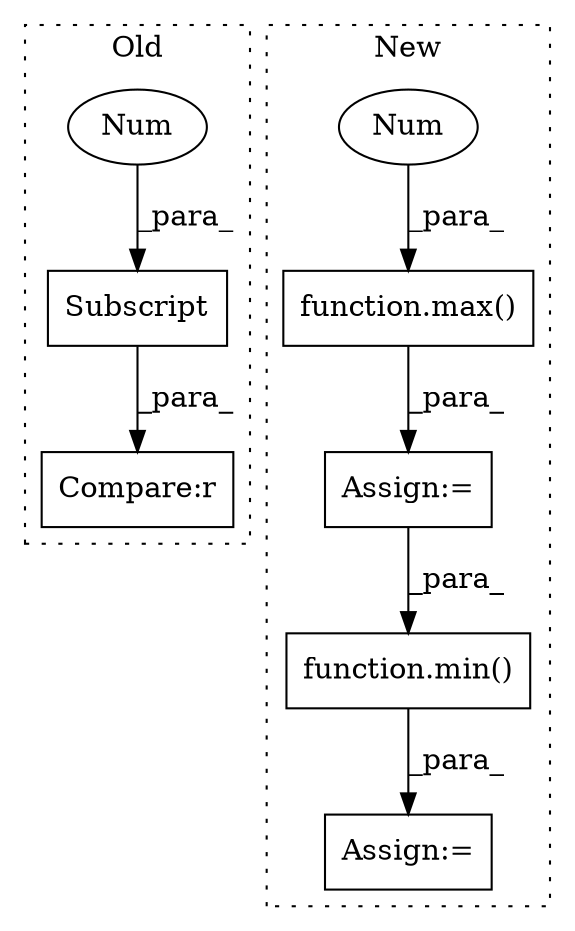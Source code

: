 digraph G {
subgraph cluster0 {
1 [label="Subscript" a="63" s="18106,0" l="7,0" shape="box"];
4 [label="Num" a="76" s="18111" l="1" shape="ellipse"];
8 [label="Compare:r" a="40" s="18096" l="17" shape="box"];
label = "Old";
style="dotted";
}
subgraph cluster1 {
2 [label="function.max()" a="75" s="18189,18203" l="4,1" shape="box"];
3 [label="Assign:=" a="68" s="18380" l="3" shape="box"];
5 [label="Assign:=" a="68" s="18186" l="3" shape="box"];
6 [label="Num" a="76" s="18193" l="1" shape="ellipse"];
7 [label="function.min()" a="75" s="18325,18351" l="4,1" shape="box"];
label = "New";
style="dotted";
}
1 -> 8 [label="_para_"];
2 -> 5 [label="_para_"];
4 -> 1 [label="_para_"];
5 -> 7 [label="_para_"];
6 -> 2 [label="_para_"];
7 -> 3 [label="_para_"];
}